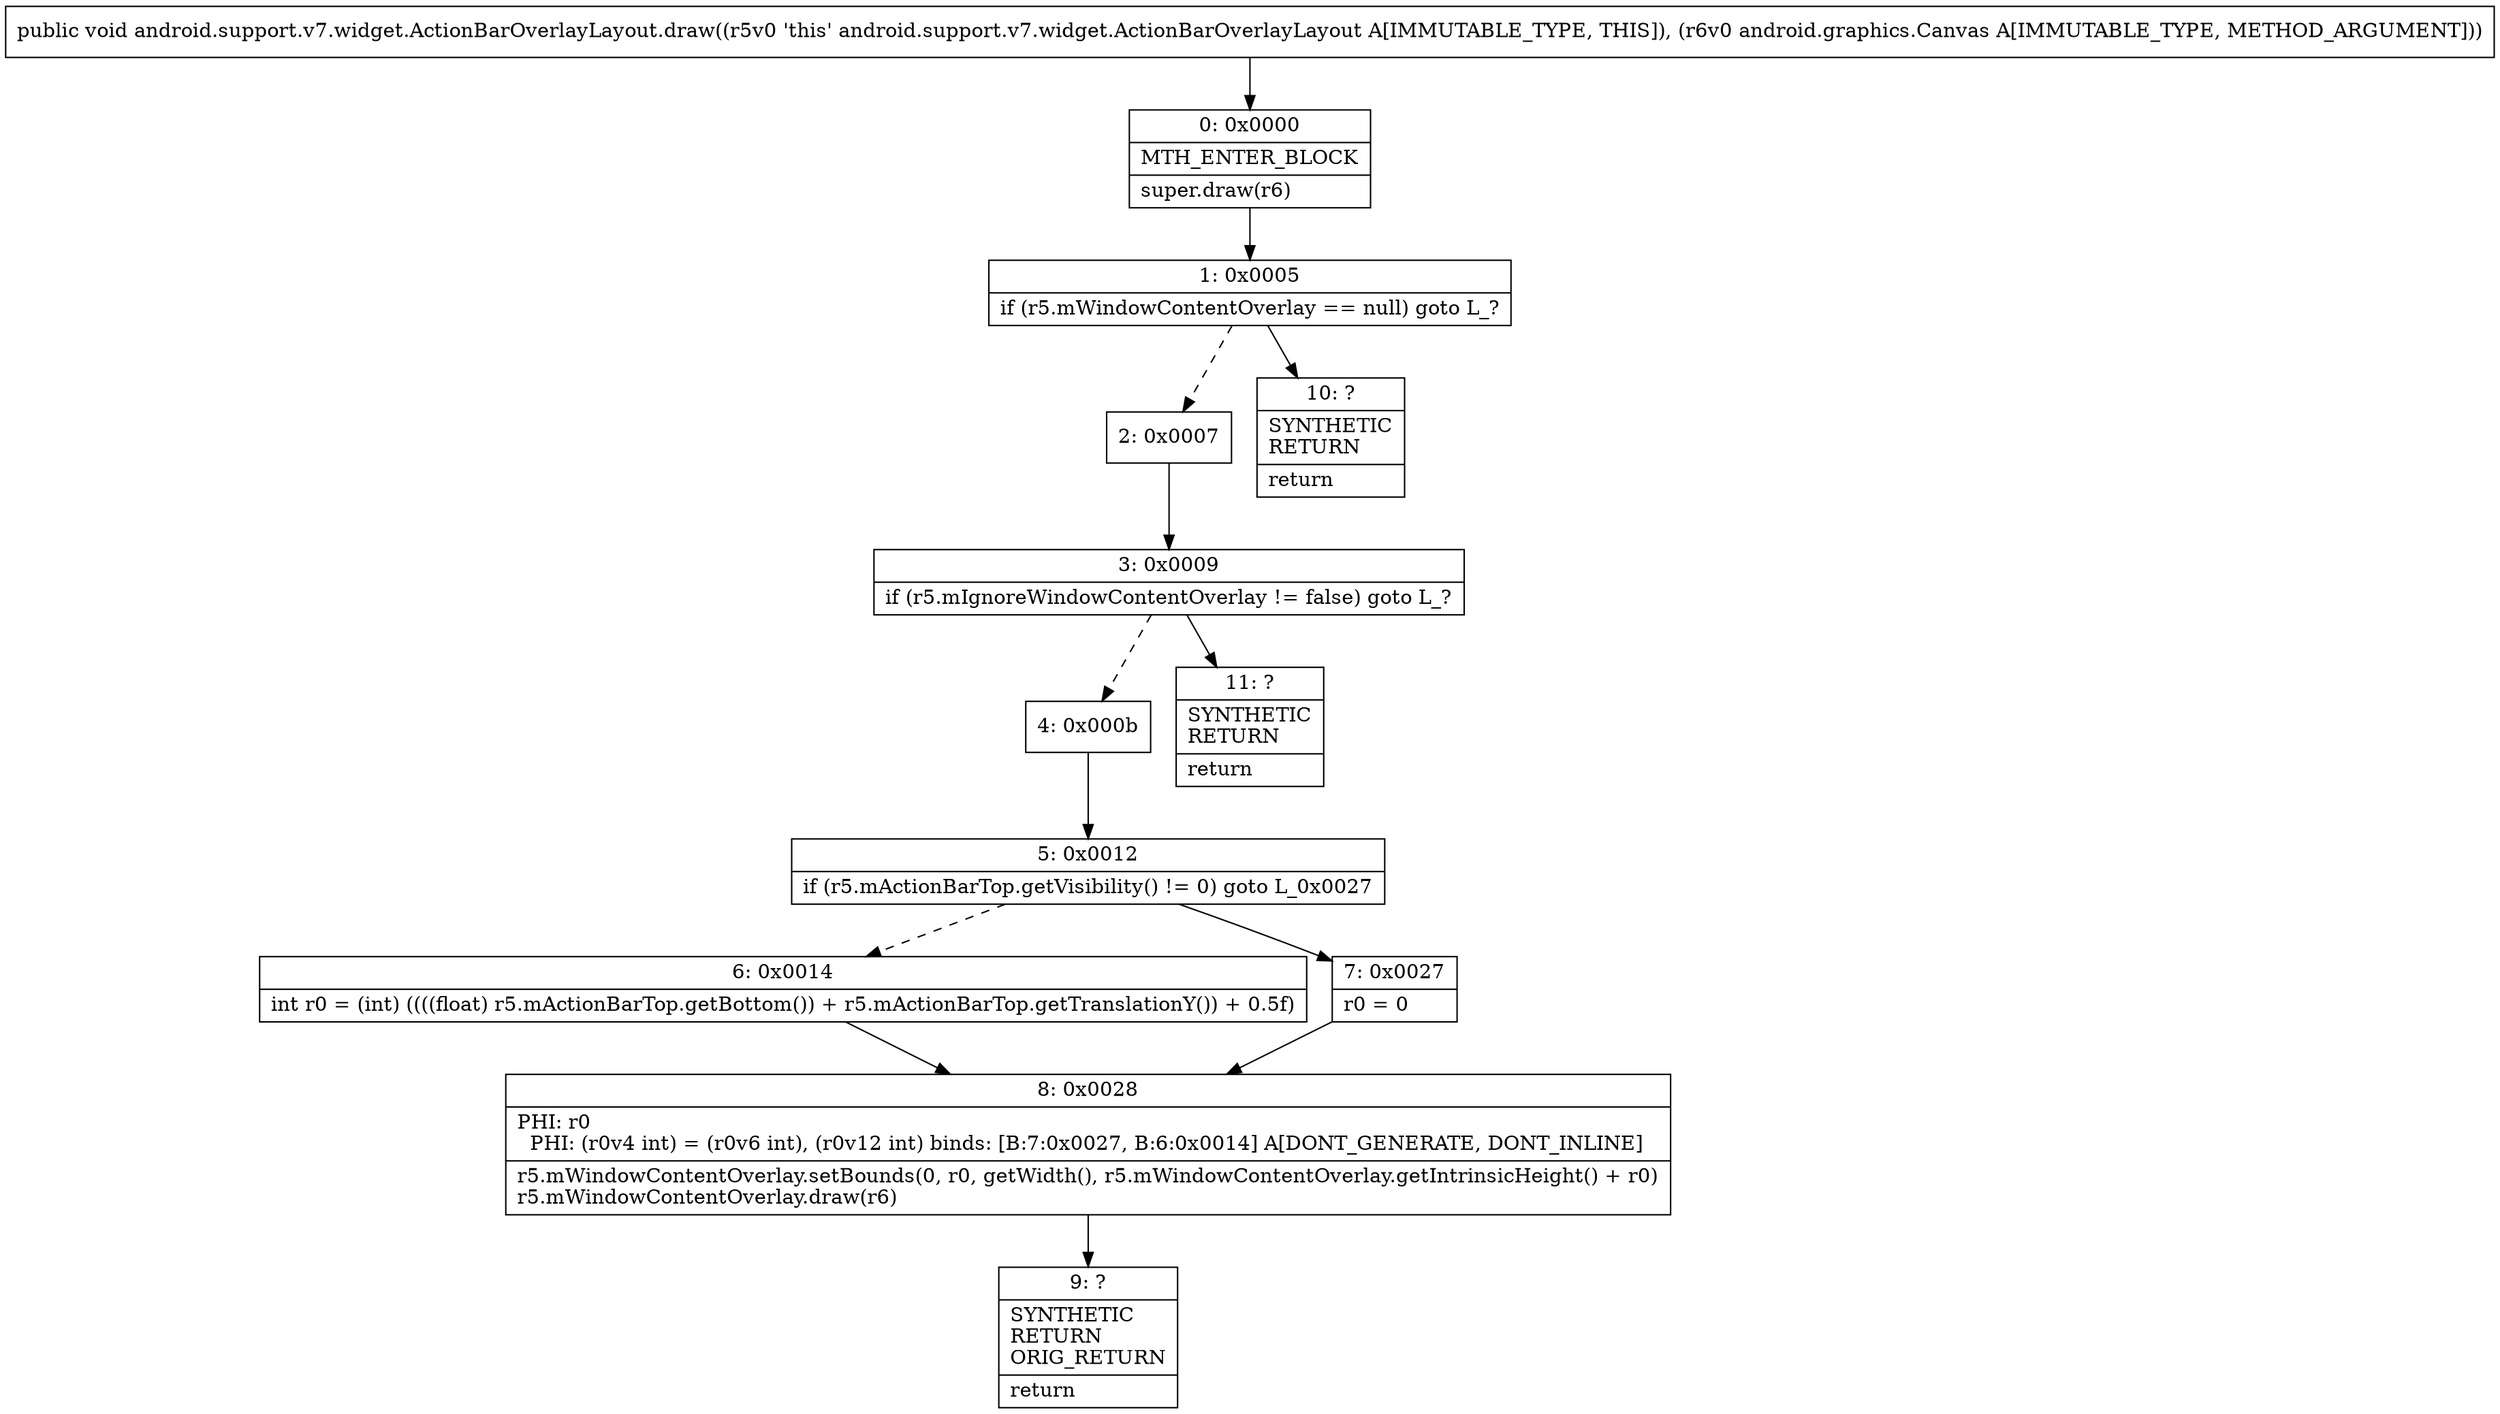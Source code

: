 digraph "CFG forandroid.support.v7.widget.ActionBarOverlayLayout.draw(Landroid\/graphics\/Canvas;)V" {
Node_0 [shape=record,label="{0\:\ 0x0000|MTH_ENTER_BLOCK\l|super.draw(r6)\l}"];
Node_1 [shape=record,label="{1\:\ 0x0005|if (r5.mWindowContentOverlay == null) goto L_?\l}"];
Node_2 [shape=record,label="{2\:\ 0x0007}"];
Node_3 [shape=record,label="{3\:\ 0x0009|if (r5.mIgnoreWindowContentOverlay != false) goto L_?\l}"];
Node_4 [shape=record,label="{4\:\ 0x000b}"];
Node_5 [shape=record,label="{5\:\ 0x0012|if (r5.mActionBarTop.getVisibility() != 0) goto L_0x0027\l}"];
Node_6 [shape=record,label="{6\:\ 0x0014|int r0 = (int) ((((float) r5.mActionBarTop.getBottom()) + r5.mActionBarTop.getTranslationY()) + 0.5f)\l}"];
Node_7 [shape=record,label="{7\:\ 0x0027|r0 = 0\l}"];
Node_8 [shape=record,label="{8\:\ 0x0028|PHI: r0 \l  PHI: (r0v4 int) = (r0v6 int), (r0v12 int) binds: [B:7:0x0027, B:6:0x0014] A[DONT_GENERATE, DONT_INLINE]\l|r5.mWindowContentOverlay.setBounds(0, r0, getWidth(), r5.mWindowContentOverlay.getIntrinsicHeight() + r0)\lr5.mWindowContentOverlay.draw(r6)\l}"];
Node_9 [shape=record,label="{9\:\ ?|SYNTHETIC\lRETURN\lORIG_RETURN\l|return\l}"];
Node_10 [shape=record,label="{10\:\ ?|SYNTHETIC\lRETURN\l|return\l}"];
Node_11 [shape=record,label="{11\:\ ?|SYNTHETIC\lRETURN\l|return\l}"];
MethodNode[shape=record,label="{public void android.support.v7.widget.ActionBarOverlayLayout.draw((r5v0 'this' android.support.v7.widget.ActionBarOverlayLayout A[IMMUTABLE_TYPE, THIS]), (r6v0 android.graphics.Canvas A[IMMUTABLE_TYPE, METHOD_ARGUMENT])) }"];
MethodNode -> Node_0;
Node_0 -> Node_1;
Node_1 -> Node_2[style=dashed];
Node_1 -> Node_10;
Node_2 -> Node_3;
Node_3 -> Node_4[style=dashed];
Node_3 -> Node_11;
Node_4 -> Node_5;
Node_5 -> Node_6[style=dashed];
Node_5 -> Node_7;
Node_6 -> Node_8;
Node_7 -> Node_8;
Node_8 -> Node_9;
}

